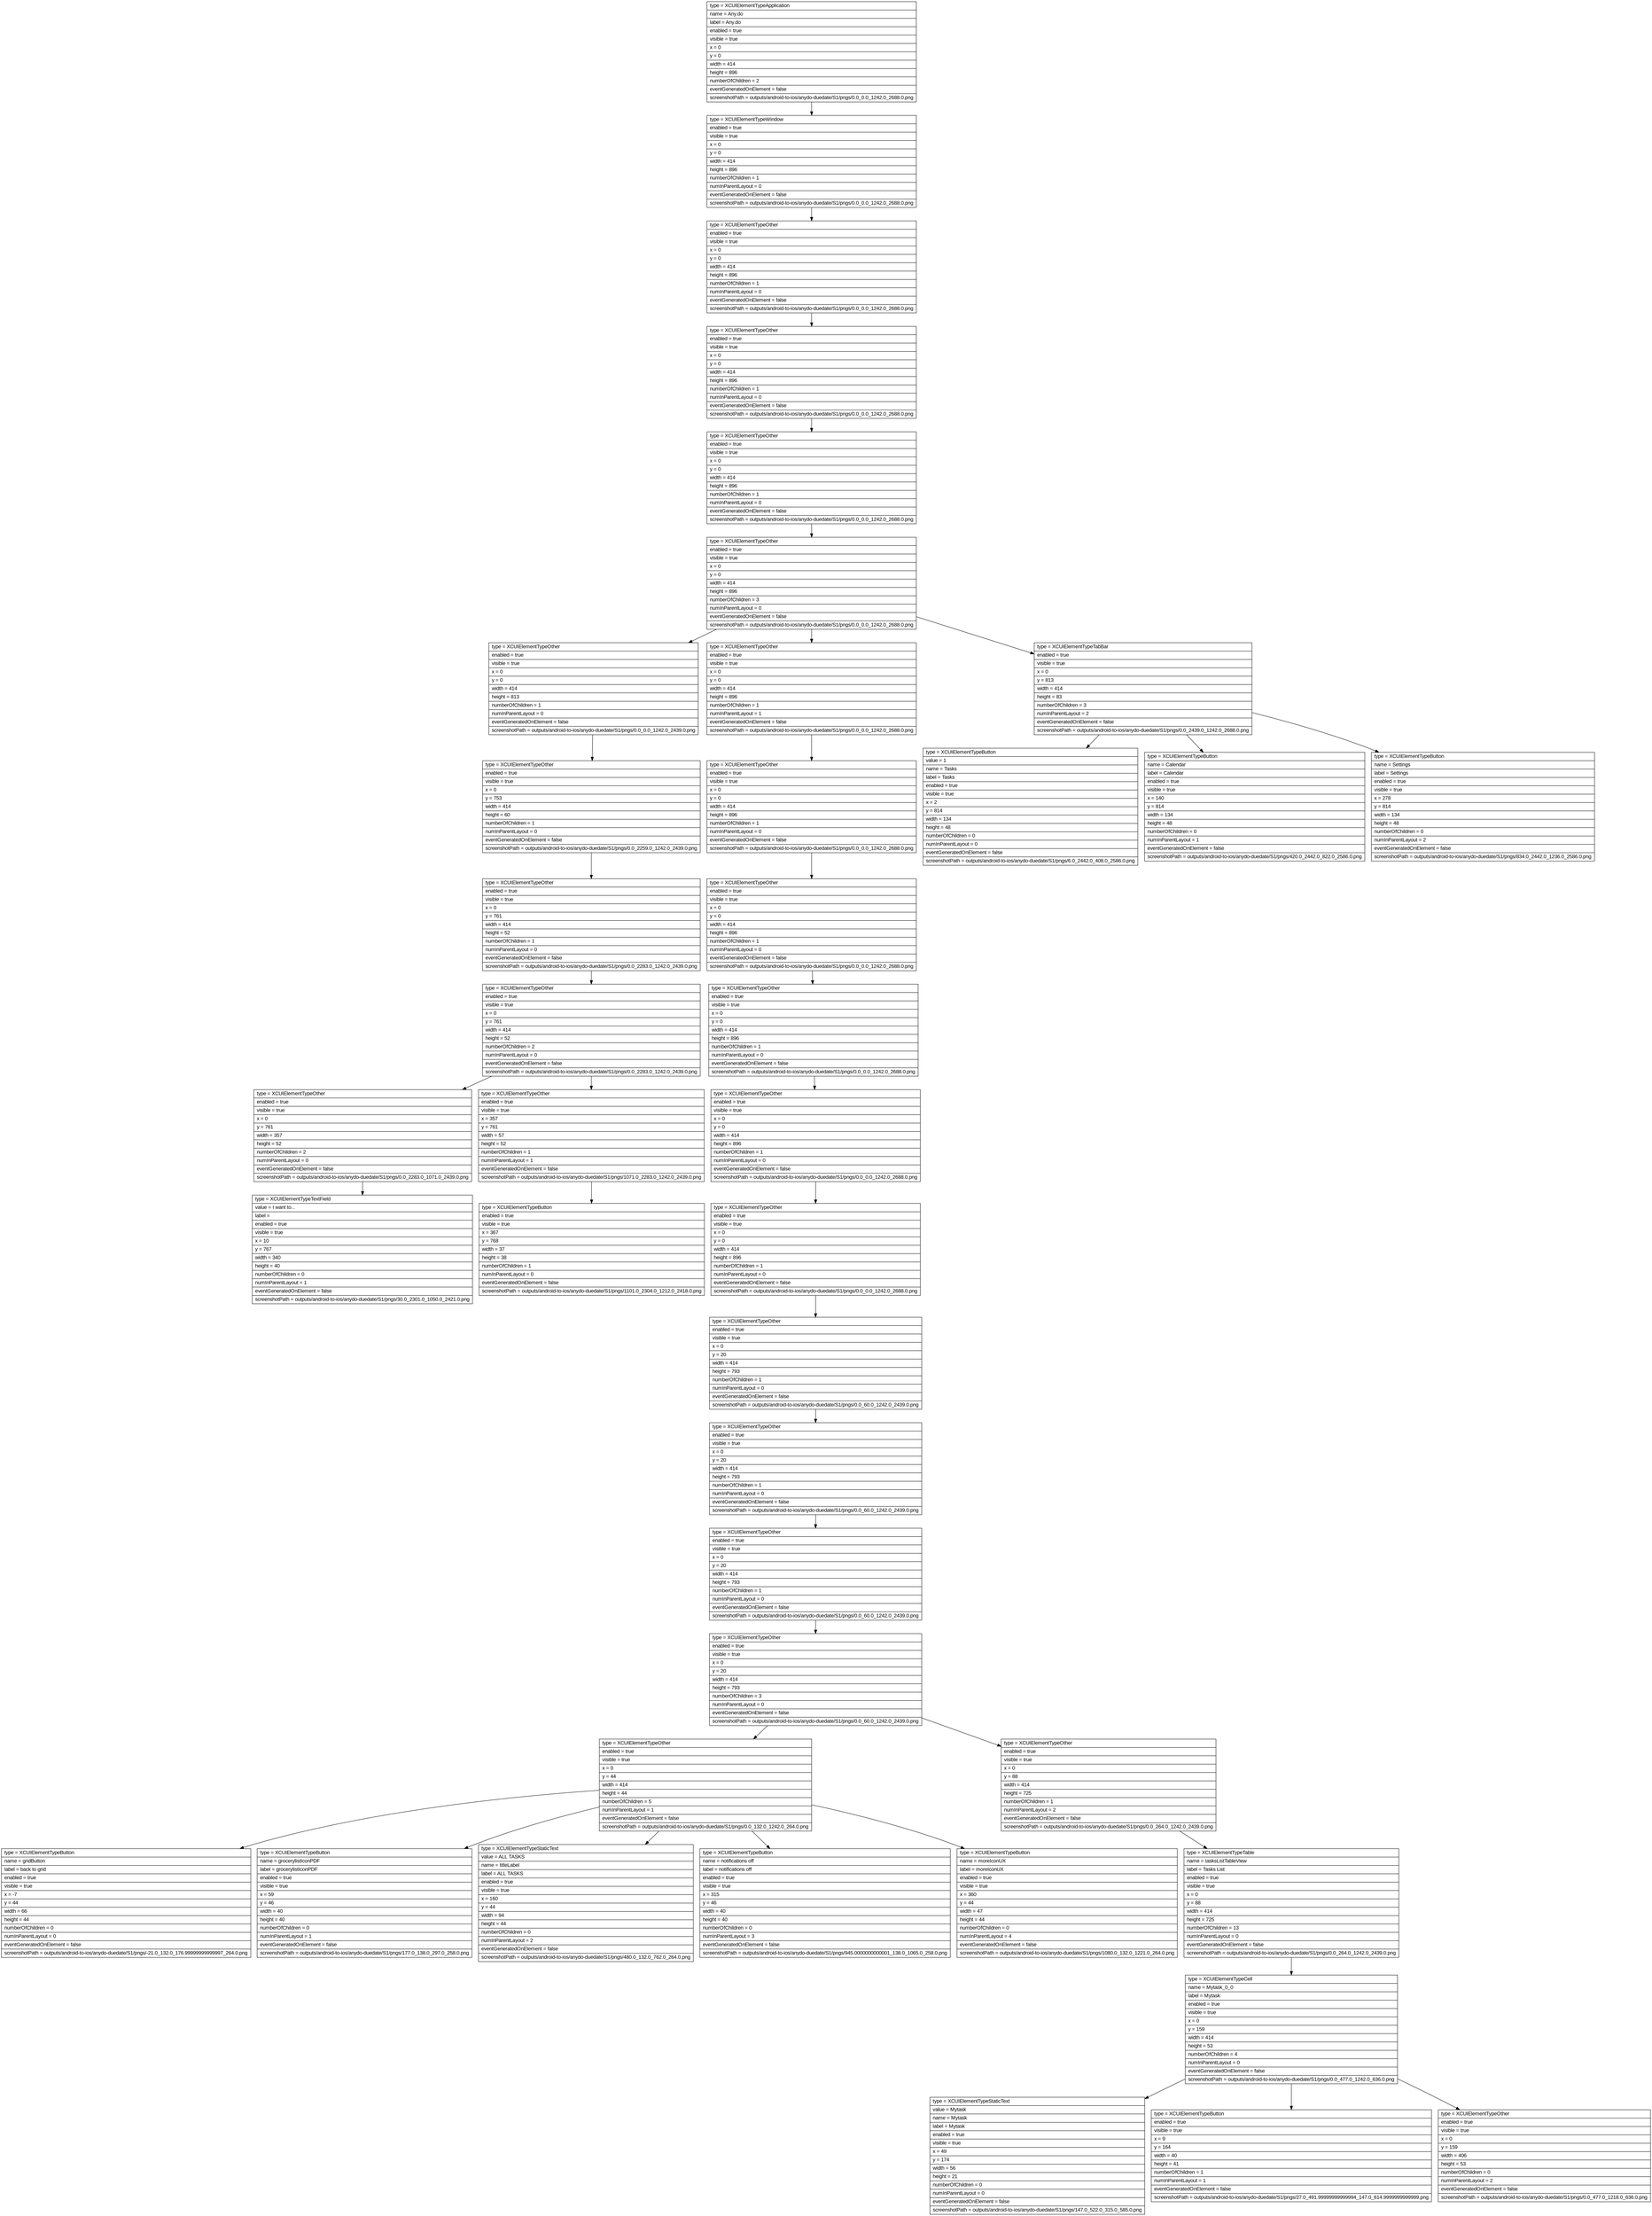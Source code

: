 digraph Layout {

	node [shape=record fontname=Arial];

	0	[label="{type = XCUIElementTypeApplication\l|name = Any.do\l|label = Any.do\l|enabled = true\l|visible = true\l|x = 0\l|y = 0\l|width = 414\l|height = 896\l|numberOfChildren = 2\l|eventGeneratedOnElement = false \l|screenshotPath = outputs/android-to-ios/anydo-duedate/S1/pngs/0.0_0.0_1242.0_2688.0.png\l}"]
	1	[label="{type = XCUIElementTypeWindow\l|enabled = true\l|visible = true\l|x = 0\l|y = 0\l|width = 414\l|height = 896\l|numberOfChildren = 1\l|numInParentLayout = 0\l|eventGeneratedOnElement = false \l|screenshotPath = outputs/android-to-ios/anydo-duedate/S1/pngs/0.0_0.0_1242.0_2688.0.png\l}"]
	2	[label="{type = XCUIElementTypeOther\l|enabled = true\l|visible = true\l|x = 0\l|y = 0\l|width = 414\l|height = 896\l|numberOfChildren = 1\l|numInParentLayout = 0\l|eventGeneratedOnElement = false \l|screenshotPath = outputs/android-to-ios/anydo-duedate/S1/pngs/0.0_0.0_1242.0_2688.0.png\l}"]
	3	[label="{type = XCUIElementTypeOther\l|enabled = true\l|visible = true\l|x = 0\l|y = 0\l|width = 414\l|height = 896\l|numberOfChildren = 1\l|numInParentLayout = 0\l|eventGeneratedOnElement = false \l|screenshotPath = outputs/android-to-ios/anydo-duedate/S1/pngs/0.0_0.0_1242.0_2688.0.png\l}"]
	4	[label="{type = XCUIElementTypeOther\l|enabled = true\l|visible = true\l|x = 0\l|y = 0\l|width = 414\l|height = 896\l|numberOfChildren = 1\l|numInParentLayout = 0\l|eventGeneratedOnElement = false \l|screenshotPath = outputs/android-to-ios/anydo-duedate/S1/pngs/0.0_0.0_1242.0_2688.0.png\l}"]
	5	[label="{type = XCUIElementTypeOther\l|enabled = true\l|visible = true\l|x = 0\l|y = 0\l|width = 414\l|height = 896\l|numberOfChildren = 3\l|numInParentLayout = 0\l|eventGeneratedOnElement = false \l|screenshotPath = outputs/android-to-ios/anydo-duedate/S1/pngs/0.0_0.0_1242.0_2688.0.png\l}"]
	6	[label="{type = XCUIElementTypeOther\l|enabled = true\l|visible = true\l|x = 0\l|y = 0\l|width = 414\l|height = 813\l|numberOfChildren = 1\l|numInParentLayout = 0\l|eventGeneratedOnElement = false \l|screenshotPath = outputs/android-to-ios/anydo-duedate/S1/pngs/0.0_0.0_1242.0_2439.0.png\l}"]
	7	[label="{type = XCUIElementTypeOther\l|enabled = true\l|visible = true\l|x = 0\l|y = 0\l|width = 414\l|height = 896\l|numberOfChildren = 1\l|numInParentLayout = 1\l|eventGeneratedOnElement = false \l|screenshotPath = outputs/android-to-ios/anydo-duedate/S1/pngs/0.0_0.0_1242.0_2688.0.png\l}"]
	8	[label="{type = XCUIElementTypeTabBar\l|enabled = true\l|visible = true\l|x = 0\l|y = 813\l|width = 414\l|height = 83\l|numberOfChildren = 3\l|numInParentLayout = 2\l|eventGeneratedOnElement = false \l|screenshotPath = outputs/android-to-ios/anydo-duedate/S1/pngs/0.0_2439.0_1242.0_2688.0.png\l}"]
	9	[label="{type = XCUIElementTypeOther\l|enabled = true\l|visible = true\l|x = 0\l|y = 753\l|width = 414\l|height = 60\l|numberOfChildren = 1\l|numInParentLayout = 0\l|eventGeneratedOnElement = false \l|screenshotPath = outputs/android-to-ios/anydo-duedate/S1/pngs/0.0_2259.0_1242.0_2439.0.png\l}"]
	10	[label="{type = XCUIElementTypeOther\l|enabled = true\l|visible = true\l|x = 0\l|y = 0\l|width = 414\l|height = 896\l|numberOfChildren = 1\l|numInParentLayout = 0\l|eventGeneratedOnElement = false \l|screenshotPath = outputs/android-to-ios/anydo-duedate/S1/pngs/0.0_0.0_1242.0_2688.0.png\l}"]
	11	[label="{type = XCUIElementTypeButton\l|value = 1\l|name = Tasks\l|label = Tasks\l|enabled = true\l|visible = true\l|x = 2\l|y = 814\l|width = 134\l|height = 48\l|numberOfChildren = 0\l|numInParentLayout = 0\l|eventGeneratedOnElement = false \l|screenshotPath = outputs/android-to-ios/anydo-duedate/S1/pngs/6.0_2442.0_408.0_2586.0.png\l}"]
	12	[label="{type = XCUIElementTypeButton\l|name = Calendar\l|label = Calendar\l|enabled = true\l|visible = true\l|x = 140\l|y = 814\l|width = 134\l|height = 48\l|numberOfChildren = 0\l|numInParentLayout = 1\l|eventGeneratedOnElement = false \l|screenshotPath = outputs/android-to-ios/anydo-duedate/S1/pngs/420.0_2442.0_822.0_2586.0.png\l}"]
	13	[label="{type = XCUIElementTypeButton\l|name = Settings\l|label = Settings\l|enabled = true\l|visible = true\l|x = 278\l|y = 814\l|width = 134\l|height = 48\l|numberOfChildren = 0\l|numInParentLayout = 2\l|eventGeneratedOnElement = false \l|screenshotPath = outputs/android-to-ios/anydo-duedate/S1/pngs/834.0_2442.0_1236.0_2586.0.png\l}"]
	14	[label="{type = XCUIElementTypeOther\l|enabled = true\l|visible = true\l|x = 0\l|y = 761\l|width = 414\l|height = 52\l|numberOfChildren = 1\l|numInParentLayout = 0\l|eventGeneratedOnElement = false \l|screenshotPath = outputs/android-to-ios/anydo-duedate/S1/pngs/0.0_2283.0_1242.0_2439.0.png\l}"]
	15	[label="{type = XCUIElementTypeOther\l|enabled = true\l|visible = true\l|x = 0\l|y = 0\l|width = 414\l|height = 896\l|numberOfChildren = 1\l|numInParentLayout = 0\l|eventGeneratedOnElement = false \l|screenshotPath = outputs/android-to-ios/anydo-duedate/S1/pngs/0.0_0.0_1242.0_2688.0.png\l}"]
	16	[label="{type = XCUIElementTypeOther\l|enabled = true\l|visible = true\l|x = 0\l|y = 761\l|width = 414\l|height = 52\l|numberOfChildren = 2\l|numInParentLayout = 0\l|eventGeneratedOnElement = false \l|screenshotPath = outputs/android-to-ios/anydo-duedate/S1/pngs/0.0_2283.0_1242.0_2439.0.png\l}"]
	17	[label="{type = XCUIElementTypeOther\l|enabled = true\l|visible = true\l|x = 0\l|y = 0\l|width = 414\l|height = 896\l|numberOfChildren = 1\l|numInParentLayout = 0\l|eventGeneratedOnElement = false \l|screenshotPath = outputs/android-to-ios/anydo-duedate/S1/pngs/0.0_0.0_1242.0_2688.0.png\l}"]
	18	[label="{type = XCUIElementTypeOther\l|enabled = true\l|visible = true\l|x = 0\l|y = 761\l|width = 357\l|height = 52\l|numberOfChildren = 2\l|numInParentLayout = 0\l|eventGeneratedOnElement = false \l|screenshotPath = outputs/android-to-ios/anydo-duedate/S1/pngs/0.0_2283.0_1071.0_2439.0.png\l}"]
	19	[label="{type = XCUIElementTypeOther\l|enabled = true\l|visible = true\l|x = 357\l|y = 761\l|width = 57\l|height = 52\l|numberOfChildren = 1\l|numInParentLayout = 1\l|eventGeneratedOnElement = false \l|screenshotPath = outputs/android-to-ios/anydo-duedate/S1/pngs/1071.0_2283.0_1242.0_2439.0.png\l}"]
	20	[label="{type = XCUIElementTypeOther\l|enabled = true\l|visible = true\l|x = 0\l|y = 0\l|width = 414\l|height = 896\l|numberOfChildren = 1\l|numInParentLayout = 0\l|eventGeneratedOnElement = false \l|screenshotPath = outputs/android-to-ios/anydo-duedate/S1/pngs/0.0_0.0_1242.0_2688.0.png\l}"]
	21	[label="{type = XCUIElementTypeTextField\l|value = I want to...\l|label = \l|enabled = true\l|visible = true\l|x = 10\l|y = 767\l|width = 340\l|height = 40\l|numberOfChildren = 0\l|numInParentLayout = 1\l|eventGeneratedOnElement = false \l|screenshotPath = outputs/android-to-ios/anydo-duedate/S1/pngs/30.0_2301.0_1050.0_2421.0.png\l}"]
	22	[label="{type = XCUIElementTypeButton\l|enabled = true\l|visible = true\l|x = 367\l|y = 768\l|width = 37\l|height = 38\l|numberOfChildren = 1\l|numInParentLayout = 0\l|eventGeneratedOnElement = false \l|screenshotPath = outputs/android-to-ios/anydo-duedate/S1/pngs/1101.0_2304.0_1212.0_2418.0.png\l}"]
	23	[label="{type = XCUIElementTypeOther\l|enabled = true\l|visible = true\l|x = 0\l|y = 0\l|width = 414\l|height = 896\l|numberOfChildren = 1\l|numInParentLayout = 0\l|eventGeneratedOnElement = false \l|screenshotPath = outputs/android-to-ios/anydo-duedate/S1/pngs/0.0_0.0_1242.0_2688.0.png\l}"]
	24	[label="{type = XCUIElementTypeOther\l|enabled = true\l|visible = true\l|x = 0\l|y = 20\l|width = 414\l|height = 793\l|numberOfChildren = 1\l|numInParentLayout = 0\l|eventGeneratedOnElement = false \l|screenshotPath = outputs/android-to-ios/anydo-duedate/S1/pngs/0.0_60.0_1242.0_2439.0.png\l}"]
	25	[label="{type = XCUIElementTypeOther\l|enabled = true\l|visible = true\l|x = 0\l|y = 20\l|width = 414\l|height = 793\l|numberOfChildren = 1\l|numInParentLayout = 0\l|eventGeneratedOnElement = false \l|screenshotPath = outputs/android-to-ios/anydo-duedate/S1/pngs/0.0_60.0_1242.0_2439.0.png\l}"]
	26	[label="{type = XCUIElementTypeOther\l|enabled = true\l|visible = true\l|x = 0\l|y = 20\l|width = 414\l|height = 793\l|numberOfChildren = 1\l|numInParentLayout = 0\l|eventGeneratedOnElement = false \l|screenshotPath = outputs/android-to-ios/anydo-duedate/S1/pngs/0.0_60.0_1242.0_2439.0.png\l}"]
	27	[label="{type = XCUIElementTypeOther\l|enabled = true\l|visible = true\l|x = 0\l|y = 20\l|width = 414\l|height = 793\l|numberOfChildren = 3\l|numInParentLayout = 0\l|eventGeneratedOnElement = false \l|screenshotPath = outputs/android-to-ios/anydo-duedate/S1/pngs/0.0_60.0_1242.0_2439.0.png\l}"]
	28	[label="{type = XCUIElementTypeOther\l|enabled = true\l|visible = true\l|x = 0\l|y = 44\l|width = 414\l|height = 44\l|numberOfChildren = 5\l|numInParentLayout = 1\l|eventGeneratedOnElement = false \l|screenshotPath = outputs/android-to-ios/anydo-duedate/S1/pngs/0.0_132.0_1242.0_264.0.png\l}"]
	29	[label="{type = XCUIElementTypeOther\l|enabled = true\l|visible = true\l|x = 0\l|y = 88\l|width = 414\l|height = 725\l|numberOfChildren = 1\l|numInParentLayout = 2\l|eventGeneratedOnElement = false \l|screenshotPath = outputs/android-to-ios/anydo-duedate/S1/pngs/0.0_264.0_1242.0_2439.0.png\l}"]
	30	[label="{type = XCUIElementTypeButton\l|name = gridButton\l|label = back to grid\l|enabled = true\l|visible = true\l|x = -7\l|y = 44\l|width = 66\l|height = 44\l|numberOfChildren = 0\l|numInParentLayout = 0\l|eventGeneratedOnElement = false \l|screenshotPath = outputs/android-to-ios/anydo-duedate/S1/pngs/-21.0_132.0_176.99999999999997_264.0.png\l}"]
	31	[label="{type = XCUIElementTypeButton\l|name = grocerylistIconPDF\l|label = grocerylistIconPDF\l|enabled = true\l|visible = true\l|x = 59\l|y = 46\l|width = 40\l|height = 40\l|numberOfChildren = 0\l|numInParentLayout = 1\l|eventGeneratedOnElement = false \l|screenshotPath = outputs/android-to-ios/anydo-duedate/S1/pngs/177.0_138.0_297.0_258.0.png\l}"]
	32	[label="{type = XCUIElementTypeStaticText\l|value = ALL TASKS\l|name = titleLabel\l|label = ALL TASKS\l|enabled = true\l|visible = true\l|x = 160\l|y = 44\l|width = 94\l|height = 44\l|numberOfChildren = 0\l|numInParentLayout = 2\l|eventGeneratedOnElement = false \l|screenshotPath = outputs/android-to-ios/anydo-duedate/S1/pngs/480.0_132.0_762.0_264.0.png\l}"]
	33	[label="{type = XCUIElementTypeButton\l|name = notifications off\l|label = notifications off\l|enabled = true\l|visible = true\l|x = 315\l|y = 46\l|width = 40\l|height = 40\l|numberOfChildren = 0\l|numInParentLayout = 3\l|eventGeneratedOnElement = false \l|screenshotPath = outputs/android-to-ios/anydo-duedate/S1/pngs/945.0000000000001_138.0_1065.0_258.0.png\l}"]
	34	[label="{type = XCUIElementTypeButton\l|name = moreIconUX\l|label = moreIconUX\l|enabled = true\l|visible = true\l|x = 360\l|y = 44\l|width = 47\l|height = 44\l|numberOfChildren = 0\l|numInParentLayout = 4\l|eventGeneratedOnElement = false \l|screenshotPath = outputs/android-to-ios/anydo-duedate/S1/pngs/1080.0_132.0_1221.0_264.0.png\l}"]
	35	[label="{type = XCUIElementTypeTable\l|name = tasksListTableView\l|label = Tasks List\l|enabled = true\l|visible = true\l|x = 0\l|y = 88\l|width = 414\l|height = 725\l|numberOfChildren = 13\l|numInParentLayout = 0\l|eventGeneratedOnElement = false \l|screenshotPath = outputs/android-to-ios/anydo-duedate/S1/pngs/0.0_264.0_1242.0_2439.0.png\l}"]
	36	[label="{type = XCUIElementTypeCell\l|name = Mytask_0_0\l|label = Mytask\l|enabled = true\l|visible = true\l|x = 0\l|y = 159\l|width = 414\l|height = 53\l|numberOfChildren = 4\l|numInParentLayout = 0\l|eventGeneratedOnElement = false \l|screenshotPath = outputs/android-to-ios/anydo-duedate/S1/pngs/0.0_477.0_1242.0_636.0.png\l}"]
	37	[label="{type = XCUIElementTypeStaticText\l|value = Mytask\l|name = Mytask\l|label = Mytask\l|enabled = true\l|visible = true\l|x = 49\l|y = 174\l|width = 56\l|height = 21\l|numberOfChildren = 0\l|numInParentLayout = 0\l|eventGeneratedOnElement = false \l|screenshotPath = outputs/android-to-ios/anydo-duedate/S1/pngs/147.0_522.0_315.0_585.0.png\l}"]
	38	[label="{type = XCUIElementTypeButton\l|enabled = true\l|visible = true\l|x = 9\l|y = 164\l|width = 40\l|height = 41\l|numberOfChildren = 1\l|numInParentLayout = 1\l|eventGeneratedOnElement = false \l|screenshotPath = outputs/android-to-ios/anydo-duedate/S1/pngs/27.0_491.99999999999994_147.0_614.9999999999999.png\l}"]
	39	[label="{type = XCUIElementTypeOther\l|enabled = true\l|visible = true\l|x = 0\l|y = 159\l|width = 406\l|height = 53\l|numberOfChildren = 0\l|numInParentLayout = 2\l|eventGeneratedOnElement = false \l|screenshotPath = outputs/android-to-ios/anydo-duedate/S1/pngs/0.0_477.0_1218.0_636.0.png\l}"]


	0 -> 1
	1 -> 2
	2 -> 3
	3 -> 4
	4 -> 5
	5 -> 6
	5 -> 7
	5 -> 8
	6 -> 9
	7 -> 10
	8 -> 11
	8 -> 12
	8 -> 13
	9 -> 14
	10 -> 15
	14 -> 16
	15 -> 17
	16 -> 18
	16 -> 19
	17 -> 20
	18 -> 21
	19 -> 22
	20 -> 23
	23 -> 24
	24 -> 25
	25 -> 26
	26 -> 27
	27 -> 28
	27 -> 29
	28 -> 30
	28 -> 31
	28 -> 32
	28 -> 33
	28 -> 34
	29 -> 35
	35 -> 36
	36 -> 37
	36 -> 38
	36 -> 39


}